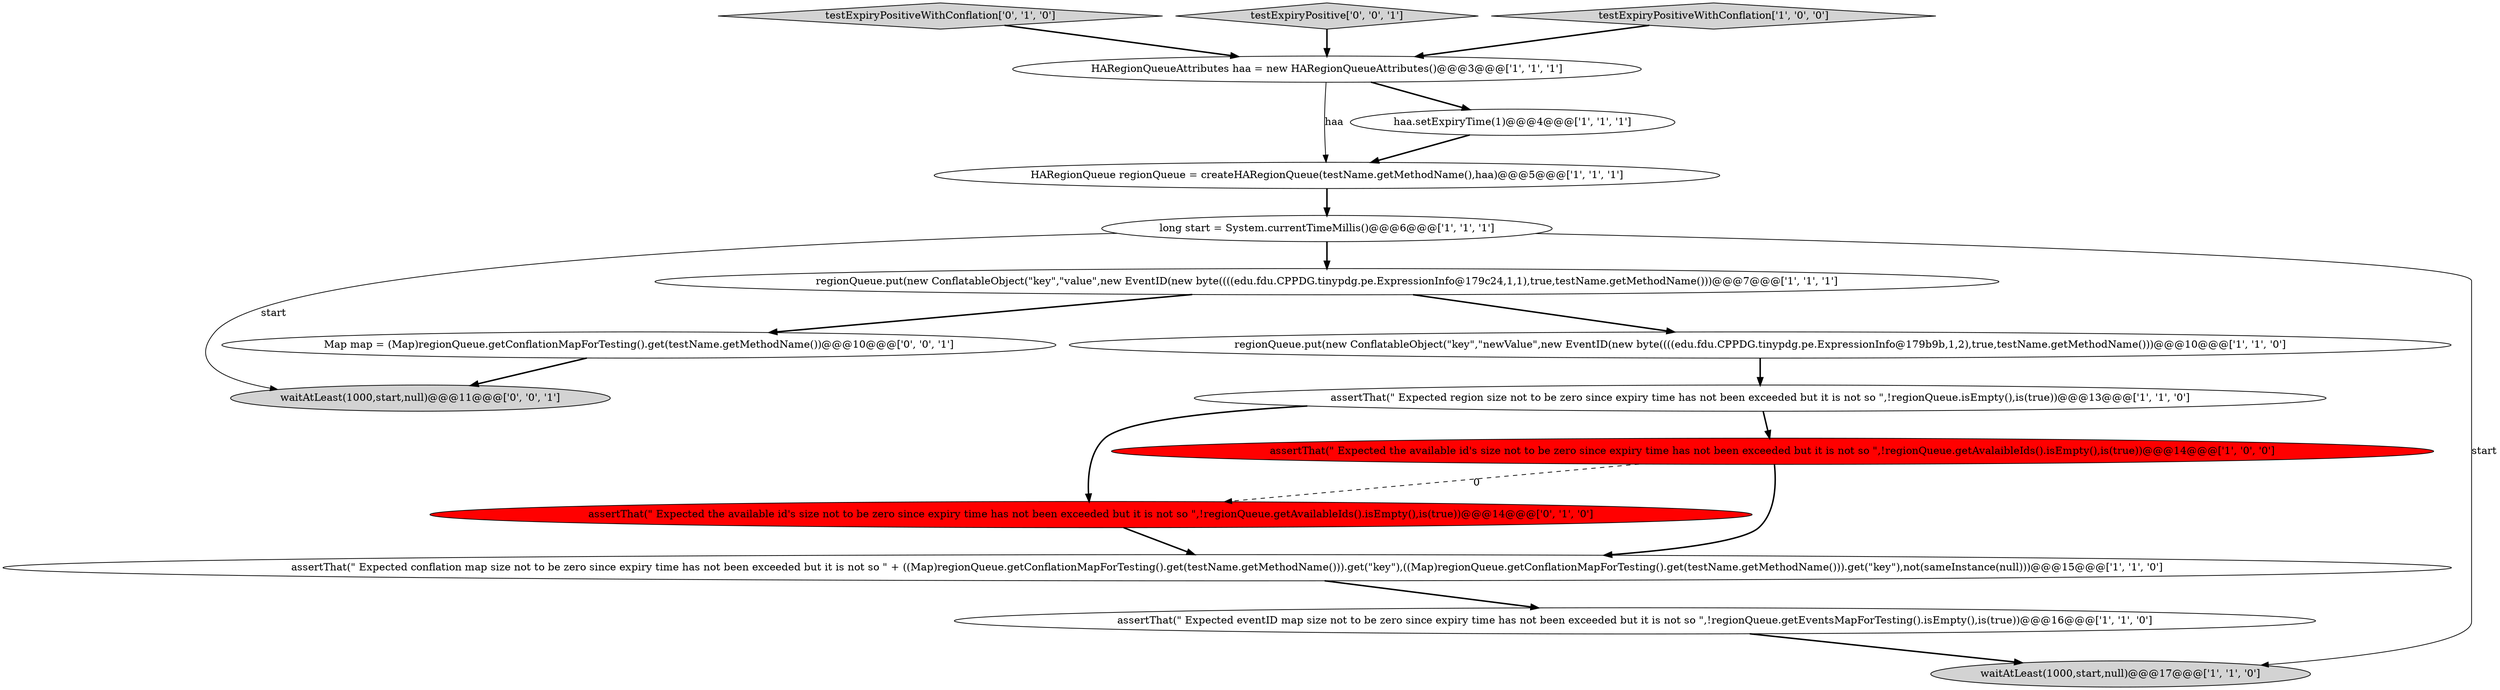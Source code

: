 digraph {
3 [style = filled, label = "HARegionQueue regionQueue = createHARegionQueue(testName.getMethodName(),haa)@@@5@@@['1', '1', '1']", fillcolor = white, shape = ellipse image = "AAA0AAABBB1BBB"];
14 [style = filled, label = "waitAtLeast(1000,start,null)@@@11@@@['0', '0', '1']", fillcolor = lightgray, shape = ellipse image = "AAA0AAABBB3BBB"];
12 [style = filled, label = "assertThat(\" Expected the available id's size not to be zero since expiry time has not been exceeded but it is not so \",!regionQueue.getAvailableIds().isEmpty(),is(true))@@@14@@@['0', '1', '0']", fillcolor = red, shape = ellipse image = "AAA1AAABBB2BBB"];
7 [style = filled, label = "regionQueue.put(new ConflatableObject(\"key\",\"value\",new EventID(new byte((((edu.fdu.CPPDG.tinypdg.pe.ExpressionInfo@179c24,1,1),true,testName.getMethodName()))@@@7@@@['1', '1', '1']", fillcolor = white, shape = ellipse image = "AAA0AAABBB1BBB"];
13 [style = filled, label = "testExpiryPositiveWithConflation['0', '1', '0']", fillcolor = lightgray, shape = diamond image = "AAA0AAABBB2BBB"];
10 [style = filled, label = "haa.setExpiryTime(1)@@@4@@@['1', '1', '1']", fillcolor = white, shape = ellipse image = "AAA0AAABBB1BBB"];
15 [style = filled, label = "Map map = (Map)regionQueue.getConflationMapForTesting().get(testName.getMethodName())@@@10@@@['0', '0', '1']", fillcolor = white, shape = ellipse image = "AAA0AAABBB3BBB"];
16 [style = filled, label = "testExpiryPositive['0', '0', '1']", fillcolor = lightgray, shape = diamond image = "AAA0AAABBB3BBB"];
4 [style = filled, label = "HARegionQueueAttributes haa = new HARegionQueueAttributes()@@@3@@@['1', '1', '1']", fillcolor = white, shape = ellipse image = "AAA0AAABBB1BBB"];
6 [style = filled, label = "assertThat(\" Expected eventID map size not to be zero since expiry time has not been exceeded but it is not so \",!regionQueue.getEventsMapForTesting().isEmpty(),is(true))@@@16@@@['1', '1', '0']", fillcolor = white, shape = ellipse image = "AAA0AAABBB1BBB"];
11 [style = filled, label = "assertThat(\" Expected conflation map size not to be zero since expiry time has not been exceeded but it is not so \" + ((Map)regionQueue.getConflationMapForTesting().get(testName.getMethodName())).get(\"key\"),((Map)regionQueue.getConflationMapForTesting().get(testName.getMethodName())).get(\"key\"),not(sameInstance(null)))@@@15@@@['1', '1', '0']", fillcolor = white, shape = ellipse image = "AAA0AAABBB1BBB"];
5 [style = filled, label = "long start = System.currentTimeMillis()@@@6@@@['1', '1', '1']", fillcolor = white, shape = ellipse image = "AAA0AAABBB1BBB"];
8 [style = filled, label = "regionQueue.put(new ConflatableObject(\"key\",\"newValue\",new EventID(new byte((((edu.fdu.CPPDG.tinypdg.pe.ExpressionInfo@179b9b,1,2),true,testName.getMethodName()))@@@10@@@['1', '1', '0']", fillcolor = white, shape = ellipse image = "AAA0AAABBB1BBB"];
2 [style = filled, label = "assertThat(\" Expected region size not to be zero since expiry time has not been exceeded but it is not so \",!regionQueue.isEmpty(),is(true))@@@13@@@['1', '1', '0']", fillcolor = white, shape = ellipse image = "AAA0AAABBB1BBB"];
0 [style = filled, label = "testExpiryPositiveWithConflation['1', '0', '0']", fillcolor = lightgray, shape = diamond image = "AAA0AAABBB1BBB"];
9 [style = filled, label = "waitAtLeast(1000,start,null)@@@17@@@['1', '1', '0']", fillcolor = lightgray, shape = ellipse image = "AAA0AAABBB1BBB"];
1 [style = filled, label = "assertThat(\" Expected the available id's size not to be zero since expiry time has not been exceeded but it is not so \",!regionQueue.getAvalaibleIds().isEmpty(),is(true))@@@14@@@['1', '0', '0']", fillcolor = red, shape = ellipse image = "AAA1AAABBB1BBB"];
4->10 [style = bold, label=""];
15->14 [style = bold, label=""];
2->1 [style = bold, label=""];
11->6 [style = bold, label=""];
12->11 [style = bold, label=""];
10->3 [style = bold, label=""];
7->8 [style = bold, label=""];
2->12 [style = bold, label=""];
1->11 [style = bold, label=""];
5->14 [style = solid, label="start"];
1->12 [style = dashed, label="0"];
3->5 [style = bold, label=""];
8->2 [style = bold, label=""];
0->4 [style = bold, label=""];
4->3 [style = solid, label="haa"];
5->7 [style = bold, label=""];
7->15 [style = bold, label=""];
5->9 [style = solid, label="start"];
6->9 [style = bold, label=""];
16->4 [style = bold, label=""];
13->4 [style = bold, label=""];
}
